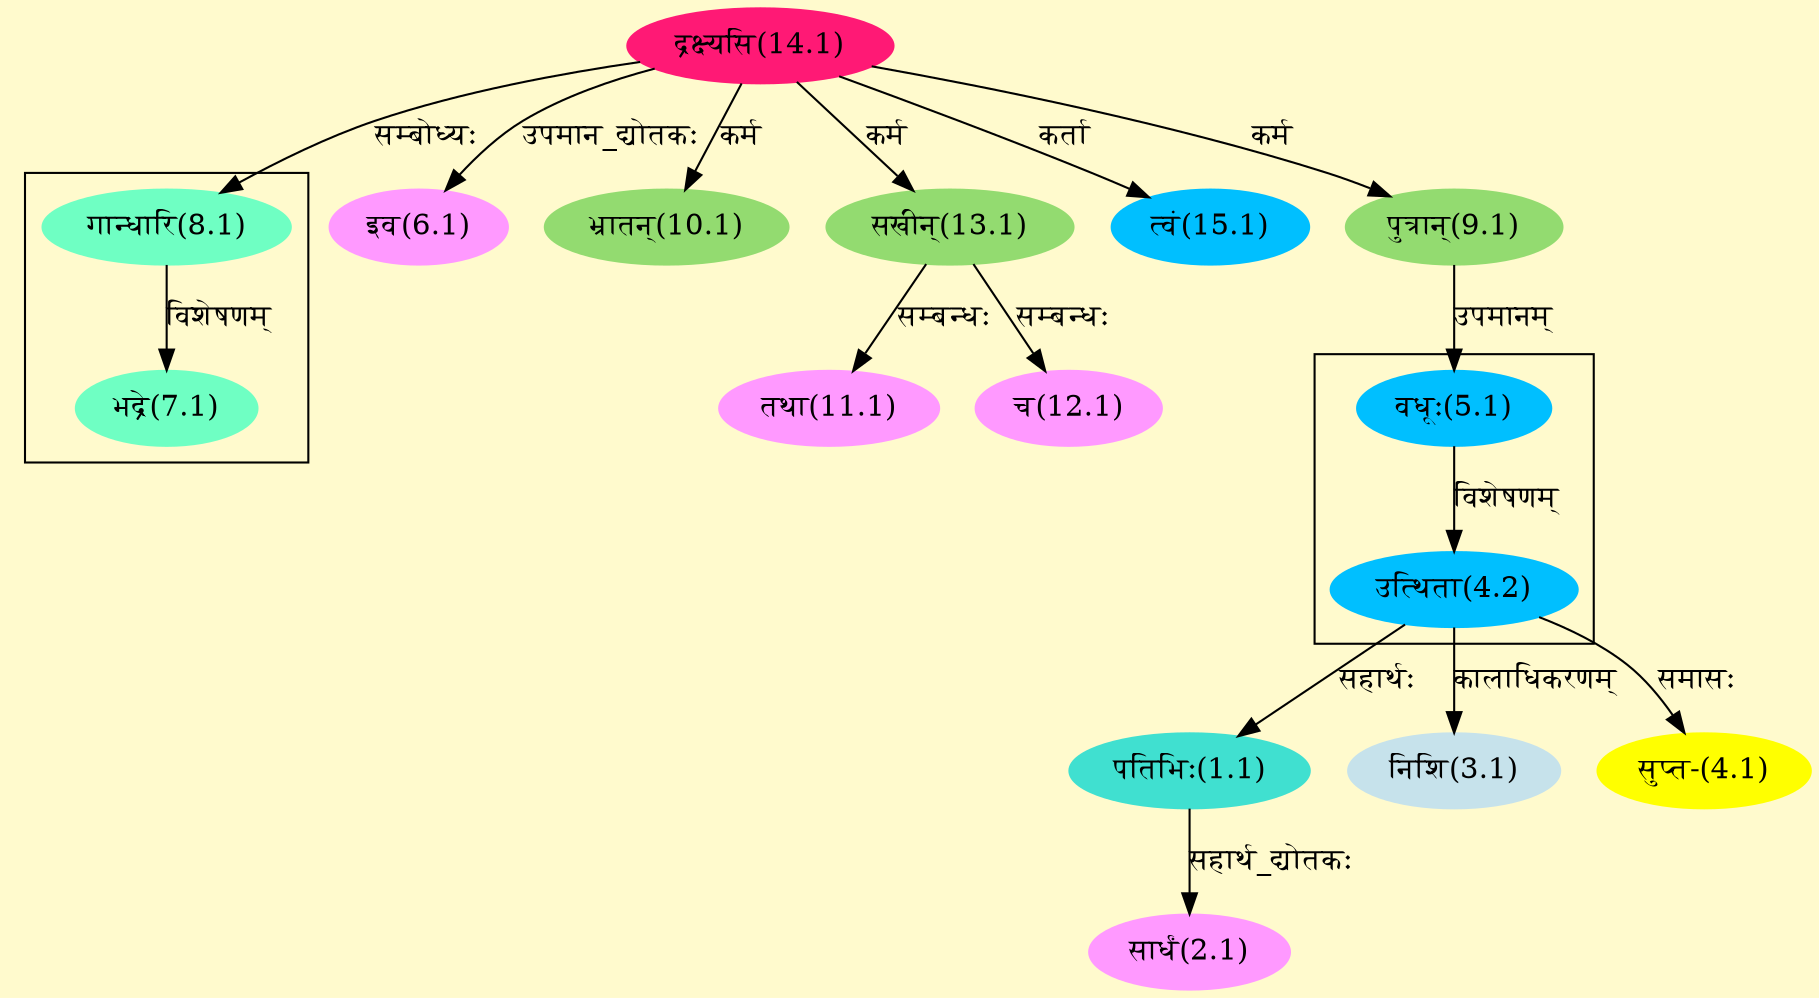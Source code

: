 digraph G{
rankdir=BT;
 compound=true;
 bgcolor="lemonchiffon1";

subgraph cluster_1{
Node4_2 [style=filled, color="#00BFFF" label = "उत्थिता(4.2)"]
Node5_1 [style=filled, color="#00BFFF" label = "वधूः(5.1)"]

}

subgraph cluster_2{
Node7_1 [style=filled, color="#6FFFC3" label = "भद्रे(7.1)"]
Node8_1 [style=filled, color="#6FFFC3" label = "गान्धारि(8.1)"]

}
Node1_1 [style=filled, color="#40E0D0" label = "पतिभिः(1.1)"]
Node4_2 [style=filled, color="#00BFFF" label = "उत्थिता(4.2)"]
Node2_1 [style=filled, color="#FF99FF" label = "सार्धं(2.1)"]
Node3_1 [style=filled, color="#C6E2EB" label = "निशि(3.1)"]
Node4_1 [style=filled, color="#FFFF00" label = "सुप्त-(4.1)"]
Node5_1 [style=filled, color="#00BFFF" label = "वधूः(5.1)"]
Node9_1 [style=filled, color="#93DB70" label = "पुत्रान्(9.1)"]
Node6_1 [style=filled, color="#FF99FF" label = "इव(6.1)"]
Node14_1 [style=filled, color="#FF1975" label = "द्रक्ष्यसि(14.1)"]
Node8_1 [style=filled, color="#6FFFC3" label = "गान्धारि(8.1)"]
Node10_1 [style=filled, color="#93DB70" label = "भ्रातन्(10.1)"]
Node11_1 [style=filled, color="#FF99FF" label = "तथा(11.1)"]
Node13_1 [style=filled, color="#93DB70" label = "सखीन्(13.1)"]
Node12_1 [style=filled, color="#FF99FF" label = "च(12.1)"]
Node15_1 [style=filled, color="#00BFFF" label = "त्वं(15.1)"]
/* Start of Relations section */

Node1_1 -> Node4_2 [  label="सहार्थः"  dir="back" ]
Node2_1 -> Node1_1 [  label="सहार्थ_द्योतकः"  dir="back" ]
Node3_1 -> Node4_2 [  label="कालाधिकरणम्"  dir="back" ]
Node4_1 -> Node4_2 [  label="समासः"  dir="back" ]
Node4_2 -> Node5_1 [  label="विशेषणम्"  dir="back" ]
Node5_1 -> Node9_1 [  label="उपमानम्"  dir="back" ]
Node6_1 -> Node14_1 [  label="उपमान_द्योतकः"  dir="back" ]
Node7_1 -> Node8_1 [  label="विशेषणम्"  dir="back" ]
Node8_1 -> Node14_1 [  label="सम्बोध्यः"  dir="back" ]
Node9_1 -> Node14_1 [  label="कर्म"  dir="back" ]
Node10_1 -> Node14_1 [  label="कर्म"  dir="back" ]
Node11_1 -> Node13_1 [  label="सम्बन्धः"  dir="back" ]
Node12_1 -> Node13_1 [  label="सम्बन्धः"  dir="back" ]
Node13_1 -> Node14_1 [  label="कर्म"  dir="back" ]
Node15_1 -> Node14_1 [  label="कर्ता"  dir="back" ]
}
